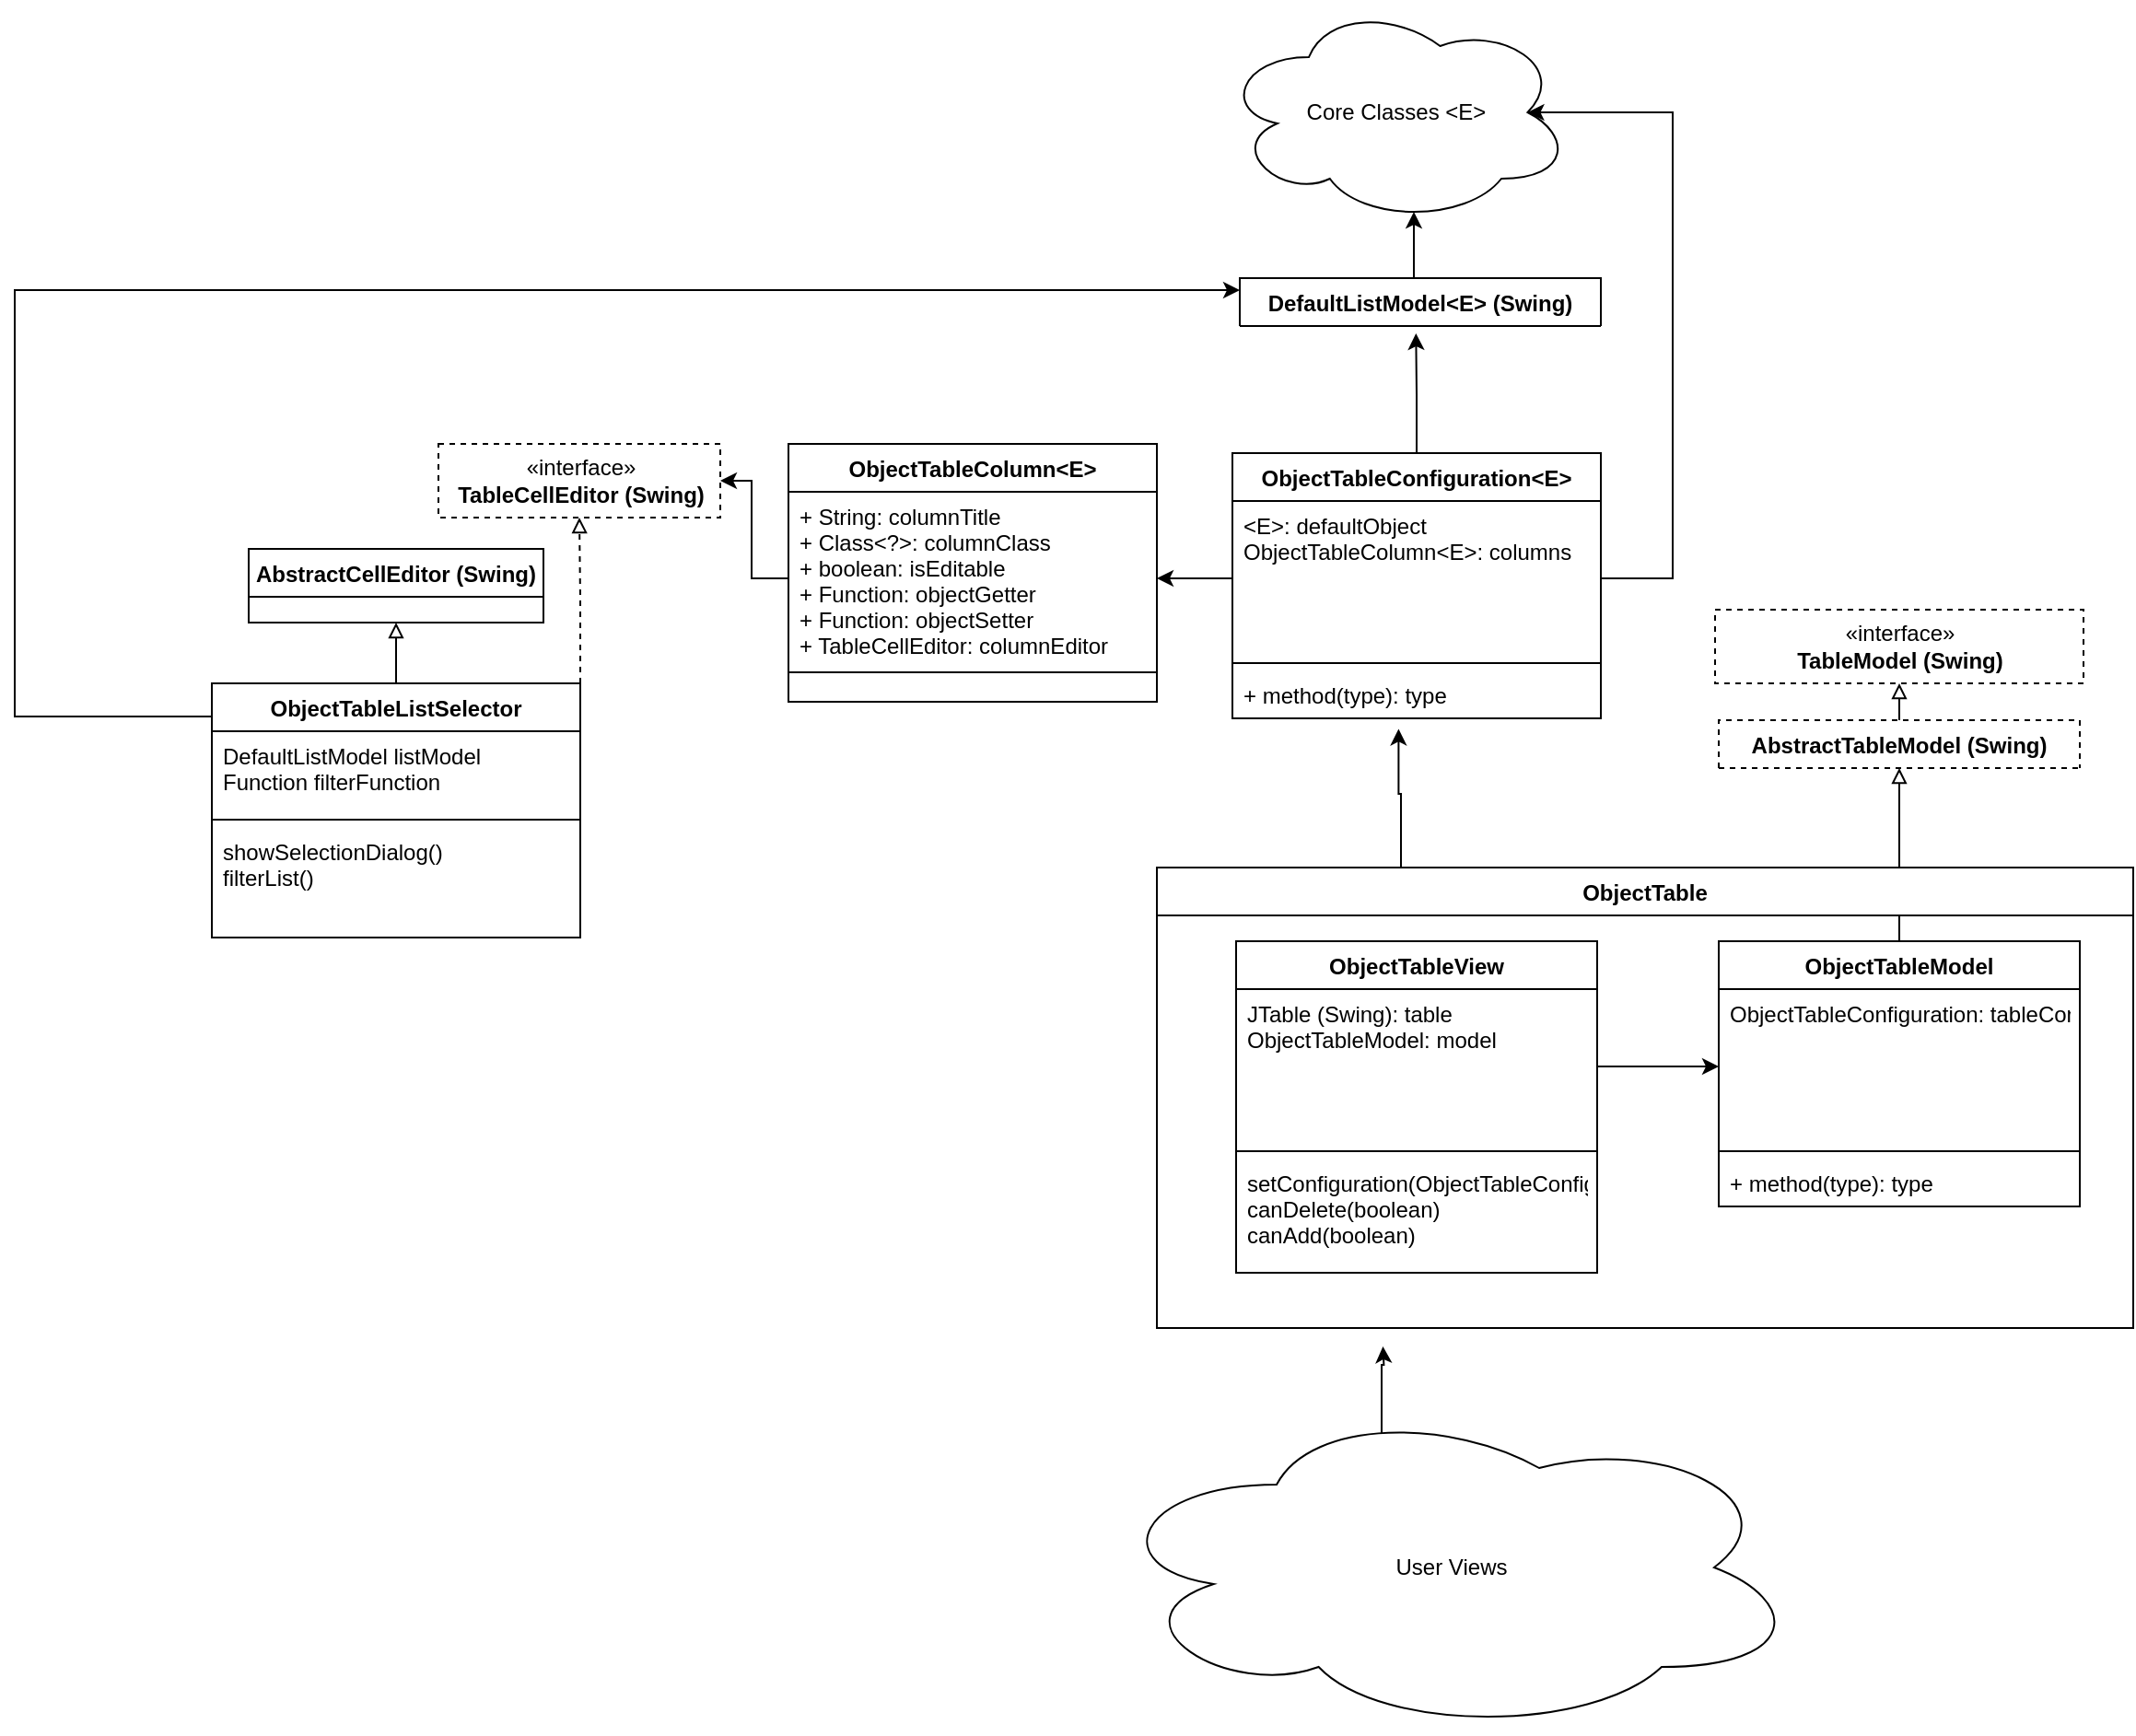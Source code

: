 <mxfile version="12.7.3" type="github">
  <diagram id="yR2Gor9ruamAWIbCoqqN" name="Page-1">
    <mxGraphModel dx="2893" dy="791" grid="1" gridSize="10" guides="1" tooltips="1" connect="1" arrows="1" fold="1" page="1" pageScale="1" pageWidth="827" pageHeight="1169" math="0" shadow="0">
      <root>
        <mxCell id="0" />
        <mxCell id="1" parent="0" />
        <mxCell id="JNVVw3jcgGkLt60qgmyi-7" value="Core Classes &amp;lt;E&amp;gt;" style="ellipse;shape=cloud;whiteSpace=wrap;html=1;" vertex="1" parent="1">
          <mxGeometry x="-255" y="40" width="190" height="120" as="geometry" />
        </mxCell>
        <mxCell id="JNVVw3jcgGkLt60qgmyi-88" style="edgeStyle=orthogonalEdgeStyle;rounded=0;orthogonalLoop=1;jettySize=auto;html=1;exitX=0.5;exitY=0;exitDx=0;exitDy=0;entryX=0.55;entryY=0.95;entryDx=0;entryDy=0;entryPerimeter=0;startArrow=none;startFill=0;endArrow=classic;endFill=1;" edge="1" parent="1" source="JNVVw3jcgGkLt60qgmyi-12" target="JNVVw3jcgGkLt60qgmyi-7">
          <mxGeometry relative="1" as="geometry" />
        </mxCell>
        <mxCell id="JNVVw3jcgGkLt60qgmyi-12" value="DefaultListModel&lt;E&gt; (Swing)" style="swimlane;fontStyle=1;align=center;verticalAlign=top;childLayout=stackLayout;horizontal=1;startSize=26;horizontalStack=0;resizeParent=1;resizeParentMax=0;resizeLast=0;collapsible=1;marginBottom=0;" vertex="1" collapsed="1" parent="1">
          <mxGeometry x="-245" y="190" width="196" height="26" as="geometry">
            <mxRectangle x="310" y="170" width="160" height="86" as="alternateBounds" />
          </mxGeometry>
        </mxCell>
        <mxCell id="JNVVw3jcgGkLt60qgmyi-13" value="." style="text;strokeColor=none;fillColor=none;align=left;verticalAlign=top;spacingLeft=4;spacingRight=4;overflow=hidden;rotatable=0;points=[[0,0.5],[1,0.5]];portConstraint=eastwest;" vertex="1" parent="JNVVw3jcgGkLt60qgmyi-12">
          <mxGeometry y="26" width="196" height="26" as="geometry" />
        </mxCell>
        <mxCell id="JNVVw3jcgGkLt60qgmyi-14" value="" style="line;strokeWidth=1;fillColor=none;align=left;verticalAlign=middle;spacingTop=-1;spacingLeft=3;spacingRight=3;rotatable=0;labelPosition=right;points=[];portConstraint=eastwest;" vertex="1" parent="JNVVw3jcgGkLt60qgmyi-12">
          <mxGeometry y="52" width="196" height="8" as="geometry" />
        </mxCell>
        <mxCell id="JNVVw3jcgGkLt60qgmyi-15" value="." style="text;strokeColor=none;fillColor=none;align=left;verticalAlign=top;spacingLeft=4;spacingRight=4;overflow=hidden;rotatable=0;points=[[0,0.5],[1,0.5]];portConstraint=eastwest;" vertex="1" parent="JNVVw3jcgGkLt60qgmyi-12">
          <mxGeometry y="60" width="196" height="26" as="geometry" />
        </mxCell>
        <mxCell id="JNVVw3jcgGkLt60qgmyi-25" value="ObjectTableColumn&lt;E&gt;" style="swimlane;fontStyle=1;align=center;verticalAlign=top;childLayout=stackLayout;horizontal=1;startSize=26;horizontalStack=0;resizeParent=1;resizeParentMax=0;resizeLast=0;collapsible=1;marginBottom=0;" vertex="1" parent="1">
          <mxGeometry x="-490" y="280" width="200" height="140" as="geometry" />
        </mxCell>
        <mxCell id="JNVVw3jcgGkLt60qgmyi-26" value="+ String: columnTitle&#xa;+ Class&lt;?&gt;: columnClass&#xa;+ boolean: isEditable&#xa;+ Function: objectGetter&#xa;+ Function: objectSetter&#xa;+ TableCellEditor: columnEditor&#xa;" style="text;strokeColor=none;fillColor=none;align=left;verticalAlign=top;spacingLeft=4;spacingRight=4;overflow=hidden;rotatable=0;points=[[0,0.5],[1,0.5]];portConstraint=eastwest;" vertex="1" parent="JNVVw3jcgGkLt60qgmyi-25">
          <mxGeometry y="26" width="200" height="94" as="geometry" />
        </mxCell>
        <mxCell id="JNVVw3jcgGkLt60qgmyi-27" value="" style="line;strokeWidth=1;fillColor=none;align=left;verticalAlign=middle;spacingTop=-1;spacingLeft=3;spacingRight=3;rotatable=0;labelPosition=right;points=[];portConstraint=eastwest;" vertex="1" parent="JNVVw3jcgGkLt60qgmyi-25">
          <mxGeometry y="120" width="200" height="8" as="geometry" />
        </mxCell>
        <mxCell id="JNVVw3jcgGkLt60qgmyi-28" value="." style="text;strokeColor=none;fillColor=none;align=left;verticalAlign=top;spacingLeft=4;spacingRight=4;overflow=hidden;rotatable=0;points=[[0,0.5],[1,0.5]];portConstraint=eastwest;" vertex="1" parent="JNVVw3jcgGkLt60qgmyi-25">
          <mxGeometry y="128" width="200" height="12" as="geometry" />
        </mxCell>
        <mxCell id="JNVVw3jcgGkLt60qgmyi-86" style="edgeStyle=orthogonalEdgeStyle;rounded=0;orthogonalLoop=1;jettySize=auto;html=1;exitX=0.5;exitY=0;exitDx=0;exitDy=0;startArrow=none;startFill=0;endArrow=classic;endFill=1;" edge="1" parent="1" source="JNVVw3jcgGkLt60qgmyi-29">
          <mxGeometry relative="1" as="geometry">
            <mxPoint x="-149.353" y="220" as="targetPoint" />
          </mxGeometry>
        </mxCell>
        <mxCell id="JNVVw3jcgGkLt60qgmyi-29" value="ObjectTableConfiguration&lt;E&gt;" style="swimlane;fontStyle=1;align=center;verticalAlign=top;childLayout=stackLayout;horizontal=1;startSize=26;horizontalStack=0;resizeParent=1;resizeParentMax=0;resizeLast=0;collapsible=1;marginBottom=0;" vertex="1" parent="1">
          <mxGeometry x="-249" y="285" width="200" height="144" as="geometry" />
        </mxCell>
        <mxCell id="JNVVw3jcgGkLt60qgmyi-30" value="&lt;E&gt;: defaultObject&#xa;ObjectTableColumn&lt;E&gt;: columns&#xa;" style="text;strokeColor=none;fillColor=none;align=left;verticalAlign=top;spacingLeft=4;spacingRight=4;overflow=hidden;rotatable=0;points=[[0,0.5],[1,0.5]];portConstraint=eastwest;" vertex="1" parent="JNVVw3jcgGkLt60qgmyi-29">
          <mxGeometry y="26" width="200" height="84" as="geometry" />
        </mxCell>
        <mxCell id="JNVVw3jcgGkLt60qgmyi-31" value="" style="line;strokeWidth=1;fillColor=none;align=left;verticalAlign=middle;spacingTop=-1;spacingLeft=3;spacingRight=3;rotatable=0;labelPosition=right;points=[];portConstraint=eastwest;" vertex="1" parent="JNVVw3jcgGkLt60qgmyi-29">
          <mxGeometry y="110" width="200" height="8" as="geometry" />
        </mxCell>
        <mxCell id="JNVVw3jcgGkLt60qgmyi-32" value="+ method(type): type" style="text;strokeColor=none;fillColor=none;align=left;verticalAlign=top;spacingLeft=4;spacingRight=4;overflow=hidden;rotatable=0;points=[[0,0.5],[1,0.5]];portConstraint=eastwest;" vertex="1" parent="JNVVw3jcgGkLt60qgmyi-29">
          <mxGeometry y="118" width="200" height="26" as="geometry" />
        </mxCell>
        <mxCell id="JNVVw3jcgGkLt60qgmyi-33" value="«interface»&lt;br&gt;&lt;b&gt;TableModel (Swing)&lt;/b&gt;" style="html=1;dashed=1;" vertex="1" parent="1">
          <mxGeometry x="13" y="370" width="200" height="40" as="geometry" />
        </mxCell>
        <mxCell id="JNVVw3jcgGkLt60qgmyi-42" style="edgeStyle=orthogonalEdgeStyle;rounded=0;orthogonalLoop=1;jettySize=auto;html=1;exitX=0.5;exitY=0;exitDx=0;exitDy=0;entryX=0.5;entryY=1;entryDx=0;entryDy=0;endArrow=block;endFill=0;" edge="1" parent="1" source="JNVVw3jcgGkLt60qgmyi-38" target="JNVVw3jcgGkLt60qgmyi-33">
          <mxGeometry relative="1" as="geometry" />
        </mxCell>
        <mxCell id="JNVVw3jcgGkLt60qgmyi-38" value="AbstractTableModel (Swing)" style="swimlane;fontStyle=1;align=center;verticalAlign=top;childLayout=stackLayout;horizontal=1;startSize=26;horizontalStack=0;resizeParent=1;resizeParentMax=0;resizeLast=0;collapsible=1;marginBottom=0;dashed=1;" vertex="1" collapsed="1" parent="1">
          <mxGeometry x="15" y="430" width="196" height="26" as="geometry">
            <mxRectangle x="310" y="170" width="160" height="86" as="alternateBounds" />
          </mxGeometry>
        </mxCell>
        <mxCell id="JNVVw3jcgGkLt60qgmyi-39" value="." style="text;strokeColor=none;fillColor=none;align=left;verticalAlign=top;spacingLeft=4;spacingRight=4;overflow=hidden;rotatable=0;points=[[0,0.5],[1,0.5]];portConstraint=eastwest;" vertex="1" parent="JNVVw3jcgGkLt60qgmyi-38">
          <mxGeometry y="26" width="196" height="26" as="geometry" />
        </mxCell>
        <mxCell id="JNVVw3jcgGkLt60qgmyi-40" value="" style="line;strokeWidth=1;fillColor=none;align=left;verticalAlign=middle;spacingTop=-1;spacingLeft=3;spacingRight=3;rotatable=0;labelPosition=right;points=[];portConstraint=eastwest;" vertex="1" parent="JNVVw3jcgGkLt60qgmyi-38">
          <mxGeometry y="52" width="196" height="8" as="geometry" />
        </mxCell>
        <mxCell id="JNVVw3jcgGkLt60qgmyi-41" value="." style="text;strokeColor=none;fillColor=none;align=left;verticalAlign=top;spacingLeft=4;spacingRight=4;overflow=hidden;rotatable=0;points=[[0,0.5],[1,0.5]];portConstraint=eastwest;" vertex="1" parent="JNVVw3jcgGkLt60qgmyi-38">
          <mxGeometry y="60" width="196" height="26" as="geometry" />
        </mxCell>
        <mxCell id="JNVVw3jcgGkLt60qgmyi-47" style="edgeStyle=orthogonalEdgeStyle;rounded=0;orthogonalLoop=1;jettySize=auto;html=1;exitX=0.5;exitY=0;exitDx=0;exitDy=0;entryX=0.5;entryY=1;entryDx=0;entryDy=0;endArrow=block;endFill=0;" edge="1" parent="1" source="JNVVw3jcgGkLt60qgmyi-43" target="JNVVw3jcgGkLt60qgmyi-38">
          <mxGeometry relative="1" as="geometry" />
        </mxCell>
        <mxCell id="JNVVw3jcgGkLt60qgmyi-43" value="ObjectTableModel" style="swimlane;fontStyle=1;align=center;verticalAlign=top;childLayout=stackLayout;horizontal=1;startSize=26;horizontalStack=0;resizeParent=1;resizeParentMax=0;resizeLast=0;collapsible=1;marginBottom=0;" vertex="1" parent="1">
          <mxGeometry x="15" y="550" width="196" height="144" as="geometry" />
        </mxCell>
        <mxCell id="JNVVw3jcgGkLt60qgmyi-44" value="ObjectTableConfiguration: tableConfig" style="text;strokeColor=none;fillColor=none;align=left;verticalAlign=top;spacingLeft=4;spacingRight=4;overflow=hidden;rotatable=0;points=[[0,0.5],[1,0.5]];portConstraint=eastwest;" vertex="1" parent="JNVVw3jcgGkLt60qgmyi-43">
          <mxGeometry y="26" width="196" height="84" as="geometry" />
        </mxCell>
        <mxCell id="JNVVw3jcgGkLt60qgmyi-45" value="" style="line;strokeWidth=1;fillColor=none;align=left;verticalAlign=middle;spacingTop=-1;spacingLeft=3;spacingRight=3;rotatable=0;labelPosition=right;points=[];portConstraint=eastwest;" vertex="1" parent="JNVVw3jcgGkLt60qgmyi-43">
          <mxGeometry y="110" width="196" height="8" as="geometry" />
        </mxCell>
        <mxCell id="JNVVw3jcgGkLt60qgmyi-46" value="+ method(type): type" style="text;strokeColor=none;fillColor=none;align=left;verticalAlign=top;spacingLeft=4;spacingRight=4;overflow=hidden;rotatable=0;points=[[0,0.5],[1,0.5]];portConstraint=eastwest;" vertex="1" parent="JNVVw3jcgGkLt60qgmyi-43">
          <mxGeometry y="118" width="196" height="26" as="geometry" />
        </mxCell>
        <mxCell id="JNVVw3jcgGkLt60qgmyi-52" value="ObjectTableView" style="swimlane;fontStyle=1;align=center;verticalAlign=top;childLayout=stackLayout;horizontal=1;startSize=26;horizontalStack=0;resizeParent=1;resizeParentMax=0;resizeLast=0;collapsible=1;marginBottom=0;" vertex="1" parent="1">
          <mxGeometry x="-247" y="550" width="196" height="180" as="geometry" />
        </mxCell>
        <mxCell id="JNVVw3jcgGkLt60qgmyi-53" value="JTable (Swing): table&#xa;ObjectTableModel: model" style="text;strokeColor=none;fillColor=none;align=left;verticalAlign=top;spacingLeft=4;spacingRight=4;overflow=hidden;rotatable=0;points=[[0,0.5],[1,0.5]];portConstraint=eastwest;" vertex="1" parent="JNVVw3jcgGkLt60qgmyi-52">
          <mxGeometry y="26" width="196" height="84" as="geometry" />
        </mxCell>
        <mxCell id="JNVVw3jcgGkLt60qgmyi-54" value="" style="line;strokeWidth=1;fillColor=none;align=left;verticalAlign=middle;spacingTop=-1;spacingLeft=3;spacingRight=3;rotatable=0;labelPosition=right;points=[];portConstraint=eastwest;" vertex="1" parent="JNVVw3jcgGkLt60qgmyi-52">
          <mxGeometry y="110" width="196" height="8" as="geometry" />
        </mxCell>
        <mxCell id="JNVVw3jcgGkLt60qgmyi-55" value="setConfiguration(ObjectTableConfig)&#xa;canDelete(boolean)&#xa;canAdd(boolean)" style="text;strokeColor=none;fillColor=none;align=left;verticalAlign=top;spacingLeft=4;spacingRight=4;overflow=hidden;rotatable=0;points=[[0,0.5],[1,0.5]];portConstraint=eastwest;" vertex="1" parent="JNVVw3jcgGkLt60qgmyi-52">
          <mxGeometry y="118" width="196" height="62" as="geometry" />
        </mxCell>
        <mxCell id="JNVVw3jcgGkLt60qgmyi-59" value="" style="group" vertex="1" connectable="0" parent="1">
          <mxGeometry x="-730" y="280" width="203" height="200" as="geometry" />
        </mxCell>
        <mxCell id="JNVVw3jcgGkLt60qgmyi-11" value="«interface»&lt;br&gt;&lt;b&gt;TableCellEditor (Swing)&lt;/b&gt;" style="html=1;dashed=1;" vertex="1" parent="JNVVw3jcgGkLt60qgmyi-59">
          <mxGeometry x="50" width="153" height="40" as="geometry" />
        </mxCell>
        <mxCell id="JNVVw3jcgGkLt60qgmyi-24" style="edgeStyle=orthogonalEdgeStyle;rounded=0;orthogonalLoop=1;jettySize=auto;html=1;exitX=1;exitY=0;exitDx=0;exitDy=0;entryX=0.5;entryY=1;entryDx=0;entryDy=0;endArrow=block;endFill=0;dashed=1;" edge="1" parent="JNVVw3jcgGkLt60qgmyi-59" source="JNVVw3jcgGkLt60qgmyi-16" target="JNVVw3jcgGkLt60qgmyi-11">
          <mxGeometry relative="1" as="geometry" />
        </mxCell>
        <mxCell id="JNVVw3jcgGkLt60qgmyi-16" value="ObjectTableListSelector" style="swimlane;fontStyle=1;align=center;verticalAlign=top;childLayout=stackLayout;horizontal=1;startSize=26;horizontalStack=0;resizeParent=1;resizeParentMax=0;resizeLast=0;collapsible=1;marginBottom=0;" vertex="1" parent="JNVVw3jcgGkLt60qgmyi-59">
          <mxGeometry x="-73" y="130" width="200" height="138" as="geometry" />
        </mxCell>
        <mxCell id="JNVVw3jcgGkLt60qgmyi-17" value="DefaultListModel listModel&#xa;Function filterFunction" style="text;strokeColor=none;fillColor=none;align=left;verticalAlign=top;spacingLeft=4;spacingRight=4;overflow=hidden;rotatable=0;points=[[0,0.5],[1,0.5]];portConstraint=eastwest;" vertex="1" parent="JNVVw3jcgGkLt60qgmyi-16">
          <mxGeometry y="26" width="200" height="44" as="geometry" />
        </mxCell>
        <mxCell id="JNVVw3jcgGkLt60qgmyi-18" value="" style="line;strokeWidth=1;fillColor=none;align=left;verticalAlign=middle;spacingTop=-1;spacingLeft=3;spacingRight=3;rotatable=0;labelPosition=right;points=[];portConstraint=eastwest;" vertex="1" parent="JNVVw3jcgGkLt60qgmyi-16">
          <mxGeometry y="70" width="200" height="8" as="geometry" />
        </mxCell>
        <mxCell id="JNVVw3jcgGkLt60qgmyi-19" value="showSelectionDialog()&#xa;filterList()" style="text;strokeColor=none;fillColor=none;align=left;verticalAlign=top;spacingLeft=4;spacingRight=4;overflow=hidden;rotatable=0;points=[[0,0.5],[1,0.5]];portConstraint=eastwest;" vertex="1" parent="JNVVw3jcgGkLt60qgmyi-16">
          <mxGeometry y="78" width="200" height="60" as="geometry" />
        </mxCell>
        <mxCell id="JNVVw3jcgGkLt60qgmyi-77" style="edgeStyle=orthogonalEdgeStyle;rounded=0;orthogonalLoop=1;jettySize=auto;html=1;exitX=1;exitY=0.5;exitDx=0;exitDy=0;entryX=0;entryY=0.5;entryDx=0;entryDy=0;startArrow=none;startFill=0;endArrow=classic;endFill=1;" edge="1" parent="1" source="JNVVw3jcgGkLt60qgmyi-53" target="JNVVw3jcgGkLt60qgmyi-44">
          <mxGeometry relative="1" as="geometry" />
        </mxCell>
        <mxCell id="JNVVw3jcgGkLt60qgmyi-82" style="edgeStyle=orthogonalEdgeStyle;rounded=0;orthogonalLoop=1;jettySize=auto;html=1;exitX=0;exitY=0.5;exitDx=0;exitDy=0;entryX=1;entryY=0.5;entryDx=0;entryDy=0;startArrow=none;startFill=0;endArrow=classic;endFill=1;" edge="1" parent="1" source="JNVVw3jcgGkLt60qgmyi-26" target="JNVVw3jcgGkLt60qgmyi-11">
          <mxGeometry relative="1" as="geometry" />
        </mxCell>
        <mxCell id="JNVVw3jcgGkLt60qgmyi-85" style="edgeStyle=orthogonalEdgeStyle;rounded=0;orthogonalLoop=1;jettySize=auto;html=1;startArrow=none;startFill=0;endArrow=classic;endFill=1;" edge="1" parent="1" source="JNVVw3jcgGkLt60qgmyi-30" target="JNVVw3jcgGkLt60qgmyi-26">
          <mxGeometry relative="1" as="geometry" />
        </mxCell>
        <mxCell id="JNVVw3jcgGkLt60qgmyi-98" style="edgeStyle=orthogonalEdgeStyle;rounded=0;orthogonalLoop=1;jettySize=auto;html=1;exitX=1;exitY=0.5;exitDx=0;exitDy=0;entryX=0.875;entryY=0.5;entryDx=0;entryDy=0;entryPerimeter=0;startArrow=none;startFill=0;endArrow=classic;endFill=1;" edge="1" parent="1" source="JNVVw3jcgGkLt60qgmyi-30" target="JNVVw3jcgGkLt60qgmyi-7">
          <mxGeometry relative="1" as="geometry">
            <Array as="points">
              <mxPoint x="-10" y="353" />
              <mxPoint x="-10" y="100" />
            </Array>
          </mxGeometry>
        </mxCell>
        <mxCell id="JNVVw3jcgGkLt60qgmyi-130" style="edgeStyle=orthogonalEdgeStyle;rounded=0;orthogonalLoop=1;jettySize=auto;html=1;exitX=0.4;exitY=0.1;exitDx=0;exitDy=0;exitPerimeter=0;startArrow=none;startFill=0;endArrow=classic;endFill=1;" edge="1" parent="1" source="JNVVw3jcgGkLt60qgmyi-113">
          <mxGeometry relative="1" as="geometry">
            <mxPoint x="-167.286" y="770.0" as="targetPoint" />
          </mxGeometry>
        </mxCell>
        <mxCell id="JNVVw3jcgGkLt60qgmyi-113" value="User Views" style="ellipse;shape=cloud;whiteSpace=wrap;html=1;" vertex="1" parent="1">
          <mxGeometry x="-320" y="800" width="380" height="180" as="geometry" />
        </mxCell>
        <mxCell id="JNVVw3jcgGkLt60qgmyi-132" style="edgeStyle=orthogonalEdgeStyle;rounded=0;orthogonalLoop=1;jettySize=auto;html=1;exitX=0.25;exitY=0;exitDx=0;exitDy=0;entryX=0.451;entryY=1.22;entryDx=0;entryDy=0;entryPerimeter=0;startArrow=none;startFill=0;endArrow=classic;endFill=1;" edge="1" parent="1" source="JNVVw3jcgGkLt60qgmyi-116" target="JNVVw3jcgGkLt60qgmyi-32">
          <mxGeometry relative="1" as="geometry">
            <Array as="points">
              <mxPoint x="-157" y="470" />
              <mxPoint x="-159" y="470" />
            </Array>
          </mxGeometry>
        </mxCell>
        <mxCell id="JNVVw3jcgGkLt60qgmyi-116" value="ObjectTable" style="swimlane;fontStyle=1;childLayout=stackLayout;horizontal=1;startSize=26;fillColor=#ffffff;horizontalStack=0;resizeParent=1;resizeParentMax=0;resizeLast=0;collapsible=1;marginBottom=0;" vertex="1" parent="1">
          <mxGeometry x="-290" y="510" width="530" height="250" as="geometry" />
        </mxCell>
        <mxCell id="JNVVw3jcgGkLt60qgmyi-122" value="AbstractCellEditor (Swing)" style="swimlane;fontStyle=1;align=center;verticalAlign=top;childLayout=stackLayout;horizontal=1;startSize=26;horizontalStack=0;resizeParent=1;resizeParentMax=0;resizeLast=0;collapsible=1;marginBottom=0;" vertex="1" collapsed="1" parent="1">
          <mxGeometry x="-783" y="337" width="160" height="40" as="geometry">
            <mxRectangle x="310" y="170" width="160" height="86" as="alternateBounds" />
          </mxGeometry>
        </mxCell>
        <mxCell id="JNVVw3jcgGkLt60qgmyi-123" value="." style="text;strokeColor=none;fillColor=none;align=left;verticalAlign=top;spacingLeft=4;spacingRight=4;overflow=hidden;rotatable=0;points=[[0,0.5],[1,0.5]];portConstraint=eastwest;" vertex="1" parent="JNVVw3jcgGkLt60qgmyi-122">
          <mxGeometry y="26" width="160" height="26" as="geometry" />
        </mxCell>
        <mxCell id="JNVVw3jcgGkLt60qgmyi-124" value="" style="line;strokeWidth=1;fillColor=none;align=left;verticalAlign=middle;spacingTop=-1;spacingLeft=3;spacingRight=3;rotatable=0;labelPosition=right;points=[];portConstraint=eastwest;" vertex="1" parent="JNVVw3jcgGkLt60qgmyi-122">
          <mxGeometry y="52" width="160" height="8" as="geometry" />
        </mxCell>
        <mxCell id="JNVVw3jcgGkLt60qgmyi-125" value="." style="text;strokeColor=none;fillColor=none;align=left;verticalAlign=top;spacingLeft=4;spacingRight=4;overflow=hidden;rotatable=0;points=[[0,0.5],[1,0.5]];portConstraint=eastwest;" vertex="1" parent="JNVVw3jcgGkLt60qgmyi-122">
          <mxGeometry y="60" width="160" height="26" as="geometry" />
        </mxCell>
        <mxCell id="JNVVw3jcgGkLt60qgmyi-127" style="edgeStyle=orthogonalEdgeStyle;rounded=0;orthogonalLoop=1;jettySize=auto;html=1;exitX=0.5;exitY=0;exitDx=0;exitDy=0;entryX=0.5;entryY=1;entryDx=0;entryDy=0;startArrow=none;startFill=0;endArrow=block;endFill=0;" edge="1" parent="1" source="JNVVw3jcgGkLt60qgmyi-16" target="JNVVw3jcgGkLt60qgmyi-122">
          <mxGeometry relative="1" as="geometry" />
        </mxCell>
        <mxCell id="JNVVw3jcgGkLt60qgmyi-129" style="edgeStyle=orthogonalEdgeStyle;rounded=0;orthogonalLoop=1;jettySize=auto;html=1;exitX=0;exitY=0.5;exitDx=0;exitDy=0;entryX=0;entryY=0.25;entryDx=0;entryDy=0;startArrow=none;startFill=0;endArrow=classic;endFill=1;" edge="1" parent="1" source="JNVVw3jcgGkLt60qgmyi-17" target="JNVVw3jcgGkLt60qgmyi-12">
          <mxGeometry relative="1" as="geometry">
            <Array as="points">
              <mxPoint x="-910" y="428" />
              <mxPoint x="-910" y="197" />
            </Array>
          </mxGeometry>
        </mxCell>
      </root>
    </mxGraphModel>
  </diagram>
</mxfile>
